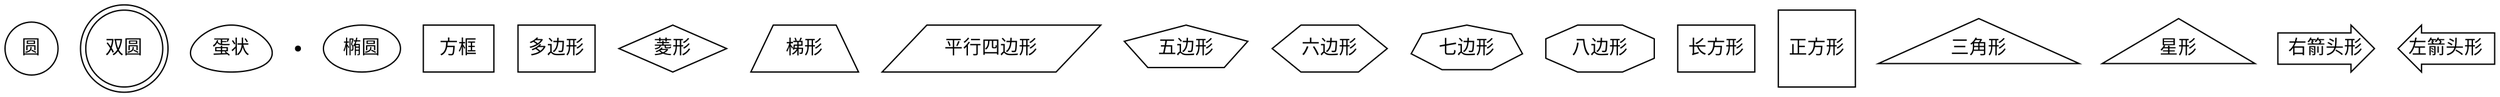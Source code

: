 graph example0 {
	node [shape=circle]
	"圆" [fontname=SimHei]
	node [shape=doublecircle]
	"双圆" [fontname=SimHei]
	node [shape=egg]
	"蛋状" [fontname=SimHei]
	node [shape=point]
	"点" [fontname=SimHei]
	node [shape=oval]
	"椭圆" [fontname=SimHei]
	node [shape=box]
	"方框" [fontname=SimHei]
	node [shape=polygon]
	"多边形" [fontname=SimHei]
	node [shape=diamond]
	"菱形" [fontname=SimHei]
	node [shape=trapezium]
	"梯形" [fontname=SimHei]
	node [shape=parallelogram]
	"平行四边形" [fontname=SimHei]
	node [shape=pentagon]
	"五边形" [fontname=SimHei]
	node [shape=hexagon]
	"六边形" [fontname=SimHei]
	node [shape=septagon]
	"七边形" [fontname=SimHei]
	node [shape=octagon]
	"八边形" [fontname=SimHei]
	node [shape=rectangle]
	"长方形" [fontname=SimHei]
	node [shape=square]
	"正方形" [fontname=SimHei]
	node [shape=triangle]
	"三角形" [fontname=SimHei]
	node [shape=triangle]
	"星形" [fontname=SimHei]
	node [shape=rarrow]
	"右箭头形" [fontname=SimHei]
	node [shape=larrow]
	"左箭头形" [fontname=SimHei]
}
